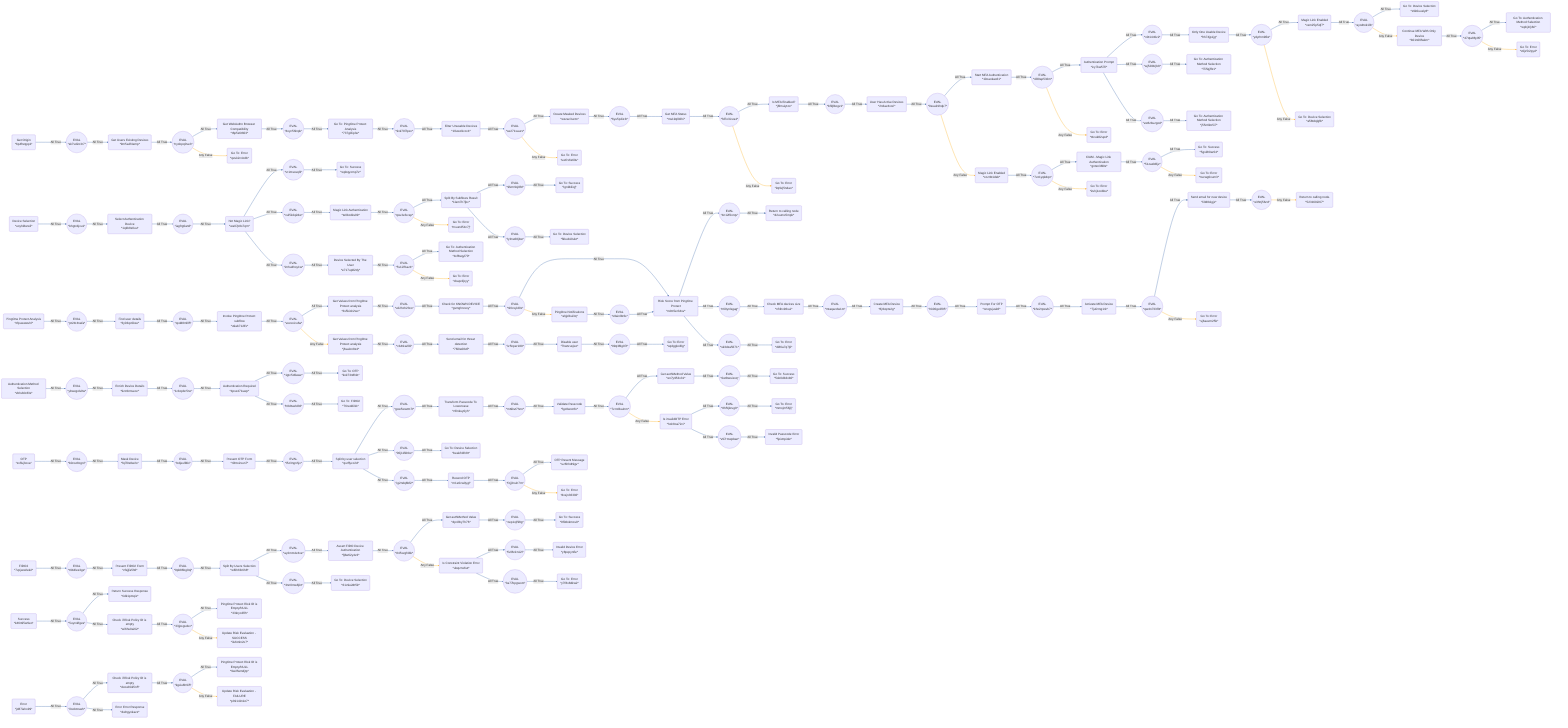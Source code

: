 flowchart LR
    6p4frzqpp1("Get Origin<br>*6p4frzqpp1*") -- All True --> sk7vd2o3r7(("EVAL<br>*sk7vd2o3r7*"))
    sk7vd2o3r7(("EVAL<br>*sk7vd2o3r7*")) -- All True --> 9m5a2f4emp("Get Users Existing Devices<br>*9m5a2f4emp*")
    9m5a2f4emp("Get Users Existing Devices<br>*9m5a2f4emp*") -- All True --> nydopq0ve3(("EVAL<br>*nydopq0ve3*"))
    nydopq0ve3(("EVAL<br>*nydopq0ve3*")) -- All True --> t6p5s6t603("Get WebAuthn Browser Compatibility<br>*t6p5s6t603*")
    t6p5s6t603("Get WebAuthn Browser Compatibility<br>*t6p5s6t603*") -- All True --> 4oyc5l9npk(("EVAL<br>*4oyc5l9npk*"))
    4oyc5l9npk(("EVAL<br>*4oyc5l9npk*")) -- All True --> 737gi6ip3e("Go To: PingOne Protect Analysis<br>*737gi6ip3e*")
    737gi6ip3e("Go To: PingOne Protect Analysis<br>*737gi6ip3e*") -- All True --> 9vk797lpxx(("EVAL<br>*9vk797lpxx*"))
    9vk797lpxx(("EVAL<br>*9vk797lpxx*")) -- All True --> 10uwd1ccc4("Filter Unusable Devices<br>*10uwd1ccc4*")
    10uwd1ccc4("Filter Unusable Devices<br>*10uwd1ccc4*") -- All True --> se271xaurx(("EVAL<br>*se271xaurx*"))
    se271xaurx(("EVAL<br>*se271xaurx*")) -- All True --> wzzac3ucto("Create Masked Devices<br>*wzzac3ucto*")
    wzzac3ucto("Create Masked Devices<br>*wzzac3ucto*") -- All True --> 6yu5p2iz3r(("EVAL<br>*6yu5p2iz3r*"))
    6yu5p2iz3r(("EVAL<br>*6yu5p2iz3r*")) -- All True --> ms19ql02hi("Get MFA Status<br>*ms19ql02hi*")
    ms19ql02hi("Get MFA Status<br>*ms19ql02hi*") -- All True --> fd7o3icva4(("EVAL<br>*fd7o3icva4*"))
    fd7o3icva4(("EVAL<br>*fd7o3icva4*")) -- All True --> j8lmuiytzs("Is MFA Enabled?<br>*j8lmuiytzs*")
    j8lmuiytzs("Is MFA Enabled?<br>*j8lmuiytzs*") -- All True --> bf9jlbogz1(("EVAL<br>*bf9jlbogz1*"))
    bf9jlbogz1(("EVAL<br>*bf9jlbogz1*")) -- All True --> 2n3az4vori("User Has Active Devices<br>*2n3az4vori*")
    2n3az4vori("User Has Active Devices<br>*2n3az4vori*") -- All True --> 0sua91hqk7(("EVAL<br>*0sua91hqk7*"))
    0sua91hqk7(("EVAL<br>*0sua91hqk7*")) -- All True --> 10oaokas61("Start MFA Authentication<br>*10oaokas61*")
    10oaokas61("Start MFA Authentication<br>*10oaokas61*") -- All True --> 4l39ap532m(("EVAL<br>*4l39ap532m*"))
    4l39ap532m(("EVAL<br>*4l39ap532m*")) -- All True --> icy7kw57ll("Authentication Prompt<br>*icy7kw57ll*")
    icy7kw57ll("Authentication Prompt<br>*icy7kw57ll*") -- All True --> v0t14r4lv2(("EVAL<br>*v0t14r4lv2*"))
    v0t14r4lv2(("EVAL<br>*v0t14r4lv2*")) -- All True --> frh74jp1jg("Only One Usable Device<br>*frh74jp1jg*")
    frh74jp1jg("Only One Usable Device<br>*frh74jp1jg*") -- All True --> ydyrhm9fkz(("EVAL<br>*ydyrhm9fkz*"))
    ydyrhm9fkz(("EVAL<br>*ydyrhm9fkz*")) -- All True --> xsm25p5qf7("Magic Link Enabled<br>*xsm25p5qf7*")
    xsm25p5qf7("Magic Link Enabled<br>*xsm25p5qf7*") -- All True --> ayodtok1lb(("EVAL<br>*ayodtok1lb*"))
    ayodtok1lb(("EVAL<br>*ayodtok1lb*")) -- All True --> x9k0uusly8("Go To: Device Selection<br>*x9k0uusly8*")
    ayodtok1lb(("EVAL<br>*ayodtok1lb*")) -- Any False --> b01n00fwkm("Continue MFA With Only Device<br>*b01n00fwkm*")
    b01n00fwkm("Continue MFA With Only Device<br>*b01n00fwkm*") -- All True --> 47qta86y95(("EVAL<br>*47qta86y95*"))
    47qta86y95(("EVAL<br>*47qta86y95*")) -- All True --> wphj1fy8ri("Go To: Authentication Method Selection<br>*wphj1fy8ri*")
    47qta86y95(("EVAL<br>*47qta86y95*")) -- Any False --> x0jx5r2pyd("Go To: Error<br>*x0jx5r2pyd*")
    ydyrhm9fkz(("EVAL<br>*ydyrhm9fkz*")) -- Any False --> a58tdqlgfb("Go To: Device Selection<br>*a58tdqlgfb*")
    icy7kw57ll("Authentication Prompt<br>*icy7kw57ll*") -- All True --> wj5284rjb8(("EVAL<br>*wj5284rjb8*"))
    wj5284rjb8(("EVAL<br>*wj5284rjb8*")) -- All True --> l7i5qjffz1("Go To: Authentication Method Selection<br>*l7i5qjffz1*")
    icy7kw57ll("Authentication Prompt<br>*icy7kw57ll*") -- All True --> vw8zbuzgod(("EVAL<br>*vw8zbuzgod*"))
    vw8zbuzgod(("EVAL<br>*vw8zbuzgod*")) -- All True --> j55n69o5i7("Go To: Authentication Method Selection<br>*j55n69o5i7*")
    4l39ap532m(("EVAL<br>*4l39ap532m*")) -- Any False --> t4cuk82upd("Go To: Error<br>*t4cuk82upd*")
    0sua91hqk7(("EVAL<br>*0sua91hqk7*")) -- Any False --> czzrbt1dsb("Magic Link Enabled<br>*czzrbt1dsb*")
    czzrbt1dsb("Magic Link Enabled<br>*czzrbt1dsb*") -- All True --> 7vz1yqkdqo(("EVAL<br>*7vz1yqkdqo*"))
    7vz1yqkdqo(("EVAL<br>*7vz1yqkdqo*")) -- All True --> gntsn38l9s("CIAM - Magic Link Authentication<br>*gntsn38l9s*")
    gntsn38l9s("CIAM - Magic Link Authentication<br>*gntsn38l9s*") -- All True --> 51zazld6jz(("EVAL<br>*51zazld6jz*"))
    51zazld6jz(("EVAL<br>*51zazld6jz*")) -- All True --> 5gs9h0ar04("Go To: Success <br>*5gs9h0ar04*")
    51zazld6jz(("EVAL<br>*51zazld6jz*")) -- Any False --> nvxwg0vum3("Go To: Error<br>*nvxwg0vum3*")
    7vz1yqkdqo(("EVAL<br>*7vz1yqkdqo*")) -- Any False --> 2uhj1oobbe("Go To: Error<br>*2uhj1oobbe*")
    fd7o3icva4(("EVAL<br>*fd7o3icva4*")) -- Any False --> 9q9zj5ndao("Go To: Error<br>*9q9zj5ndao*")
    se271xaurx(("EVAL<br>*se271xaurx*")) -- Any False --> uwfrx6s60u("Go To: Error<br>*uwfrx6s60u*")
    nydopq0ve3(("EVAL<br>*nydopq0ve3*")) -- Any False --> qzuk2c4cdb("Go To: Error<br>*qzuk2c4cdb*")
    uoyh9kzwil("Device Selection<br>*uoyh9kzwil*") -- All True --> bhgtvbjvu1(("EVAL<br>*bhgtvbjvu1*"))
    bhgtvbjvu1(("EVAL<br>*bhgtvbjvu1*")) -- All True --> 1qtib8s0uu("Select Authentication Device<br>*1qtib8s0uu*")
    1qtib8s0uu("Select Authentication Device<br>*1qtib8s0uu*") -- All True --> iagfrg0an6(("EVAL<br>*iagfrg0an6*"))
    iagfrg0an6(("EVAL<br>*iagfrg0an6*")) -- All True --> wa07p8s7qm("Not Magic Link?<br>*wa07p8s7qm*")
    wa07p8s7qm("Not Magic Link?<br>*wa07p8s7qm*") -- All True --> vr1msssq3l(("EVAL<br>*vr1msssq3l*"))
    vr1msssq3l(("EVAL<br>*vr1msssq3l*")) -- All True --> wpbqyomp7z("Go To: Success <br>*wpbqyomp7z*")
    wa07p8s7qm("Not Magic Link?<br>*wa07p8s7qm*") -- All True --> vul5k2q2dw(("EVAL<br>*vul5k2q2dw*"))
    vul5k2q2dw(("EVAL<br>*vul5k2q2dw*")) -- All True --> te0bcdks99("Magic Link Authentication<br>*te0bcdks99*")
    te0bcdks99("Magic Link Authentication<br>*te0bcdks99*") -- All True --> qsu3efxcsp(("EVAL<br>*qsu3efxcsp*"))
    qsu3efxcsp(("EVAL<br>*qsu3efxcsp*")) -- All True --> 1lam7h7jbc("Split By Subflows Result<br>*1lam7h7jbc*")
    1lam7h7jbc("Split By Subflows Result<br>*1lam7h7jbc*") -- All True --> 9fzm9oj8fd(("EVAL<br>*9fzm9oj8fd*"))
    9fzm9oj8fd(("EVAL<br>*9fzm9oj8fd*")) -- All True --> lgn9kliiqj("Go To: Success <br>*lgn9kliiqj*")
    1lam7h7jbc("Split By Subflows Result<br>*1lam7h7jbc*") -- All True --> lylme68jbw(("EVAL<br>*lylme68jbw*"))
    lylme68jbw(("EVAL<br>*lylme68jbw*")) -- All True --> fkkub10ukt("Go To: Device Selection<br>*fkkub10ukt*")
    qsu3efxcsp(("EVAL<br>*qsu3efxcsp*")) -- Any False --> muund54c7j("Go To: Error<br>*muund54c7j*")
    wa07p8s7qm("Not Magic Link?<br>*wa07p8s7qm*") -- All True --> imhudhsy1w(("EVAL<br>*imhudhsy1w*"))
    imhudhsy1w(("EVAL<br>*imhudhsy1w*")) -- All True --> e717up82dy("Device Selected By The User<br>*e717up82dy*")
    e717up82dy("Device Selected By The User<br>*e717up82dy*") -- All True --> 5v1i2f1az4(("EVAL<br>*5v1i2f1az4*"))
    5v1i2f1az4(("EVAL<br>*5v1i2f1az4*")) -- All True --> 4vf8sqyl70("Go To: Authentication Method Selection<br>*4vf8sqyl70*")
    5v1i2f1az4(("EVAL<br>*5v1i2f1az4*")) -- Any False --> cbapcifpyy("Go To: Error<br>*cbapcifpyy*")
    zfpuewwuhl("PingOne Protect Analysis<br>*zfpuewwuhl*") -- All True --> pt24r4nafa(("EVAL<br>*pt24r4nafa*"))
    pt24r4nafa(("EVAL<br>*pt24r4nafa*")) -- All True --> 3y03qc0kxe("Find user details<br>*3y03qc0kxe*")
    3y03qc0kxe("Find user details<br>*3y03qc0kxe*") -- All True --> qxdd8mlll5(("EVAL<br>*qxdd8mlll5*"))
    qxdd8mlll5(("EVAL<br>*qxdd8mlll5*")) -- All True --> u9ab712lfx("Invoke PingOne Protect subflow<br>*u9ab712lfx*")
    u9ab712lfx("Invoke PingOne Protect subflow<br>*u9ab712lfx*") -- All True --> vexxoicu6a(("EVAL<br>*vexxoicu6a*"))
    vexxoicu6a(("EVAL<br>*vexxoicu6a*")) -- All True --> 3s5kidc2wc("Get Values from PingOne Protect analysis<br>*3s5kidc2wc*")
    3s5kidc2wc("Get Values from PingOne Protect analysis<br>*3s5kidc2wc*") -- All True --> u22hch23vs(("EVAL<br>*u22hch23vs*"))
    u22hch23vs(("EVAL<br>*u22hch23vs*")) -- All True --> gsmghrxxoy("Check for KNOWN DEVICE<br>*gsmghrxxoy*")
    gsmghrxxoy("Check for KNOWN DEVICE<br>*gsmghrxxoy*") -- All True --> nl0cxyid0x(("EVAL<br>*nl0cxyid0x*"))
    nl0cxyid0x(("EVAL<br>*nl0cxyid0x*")) -- All True --> ndm5er34sv("Risk Score from PingOne Protect<br>*ndm5er34sv*")
    ndm5er34sv("Risk Score from PingOne Protect<br>*ndm5er34sv*") -- All True --> 4n12f0orqv(("EVAL<br>*4n12f0orqv*"))
    4n12f0orqv(("EVAL<br>*4n12f0orqv*")) -- All True --> d2uumx5mpk("Return to calling node<br>*d2uumx5mpk*")
    ndm5er34sv("Risk Score from PingOne Protect<br>*ndm5er34sv*") -- All True --> n69ynlsgag(("EVAL<br>*n69ynlsgag*"))
    n69ynlsgag(("EVAL<br>*n69ynlsgag*")) -- All True --> nf4hv96sui("Check MFA devices size<br>*nf4hv96sui*")
    nf4hv96sui("Check MFA devices size<br>*nf4hv96sui*") -- All True --> mtaqacdw1m(("EVAL<br>*mtaqacdw1m*"))
    mtaqacdw1m(("EVAL<br>*mtaqacdw1m*")) -- All True --> 8jrbqcts2g("Create MFA Device<br>*8jrbqcts2g*")
    8jrbqcts2g("Create MFA Device<br>*8jrbqcts2g*") -- All True --> hk00gx2f95(("EVAL<br>*hk00gx2f95*"))
    hk00gx2f95(("EVAL<br>*hk00gx2f95*")) -- All True --> onogvjusk6("Prompt For OTP<br>*onogvjusk6*")
    onogvjusk6("Prompt For OTP<br>*onogvjusk6*") -- All True --> kho2rpwvb7(("EVAL<br>*kho2rpwvb7*"))
    kho2rpwvb7(("EVAL<br>*kho2rpwvb7*")) -- All True --> 7jufzmg1rk("Activate MFA Device<br>*7jufzmg1rk*")
    7jufzmg1rk("Activate MFA Device<br>*7jufzmg1rk*") -- All True --> qw4n733f3t(("EVAL<br>*qw4n733f3t*"))
    qw4n733f3t(("EVAL<br>*qw4n733f3t*")) -- All True --> li0d8slgjx("Send email for new device<br>*li0d8slgjx*")
    li0d8slgjx("Send email for new device<br>*li0d8slgjx*") -- All True --> e3httj56zd(("EVAL<br>*e3httj56zd*"))
    e3httj56zd(("EVAL<br>*e3httj56zd*")) -- Any False --> 5231692i67("Return to calling node.<br>*5231692i67*")
    qw4n733f3t(("EVAL<br>*qw4n733f3t*")) -- Any False --> sj6aezm25b("Go To: Error<br>*sj6aezm25b*")
    ndm5er34sv("Risk Score from PingOne Protect<br>*ndm5er34sv*") -- All True --> sk3dza5671(("EVAL<br>*sk3dza5671*"))
    sk3dza5671(("EVAL<br>*sk3dza5671*")) -- All True --> di86a7q7j0("Go To: Error<br>*di86a7q7j0*")
    nl0cxyid0x(("EVAL<br>*nl0cxyid0x*")) -- Any False --> ahjplbui3q("PingOne Notifications<br>*ahjplbui3q*")
    ahjplbui3q("PingOne Notifications<br>*ahjplbui3q*") -- All True --> x8ainlbr6x(("EVAL<br>*x8ainlbr6x*"))
    x8ainlbr6x(("EVAL<br>*x8ainlbr6x*")) -- All True --> ndm5er34sv("Risk Score from PingOne Protect<br>*ndm5er34sv*")
    vexxoicu6a(("EVAL<br>*vexxoicu6a*")) -- Any False --> j6salon8z4("Get Values from PingOne Protect analysis<br>*j6salon8z4*")
    j6salon8z4("Get Values from PingOne Protect analysis<br>*j6salon8z4*") -- All True --> cb4rka2li0(("EVAL<br>*cb4rka2li0*"))
    cb4rka2li0(("EVAL<br>*cb4rka2li0*")) -- All True --> 78i0a08xfl("Send email for threat detection<br>*78i0a08xfl*")
    78i0a08xfl("Send email for threat detection<br>*78i0a08xfl*") -- All True --> iz5nper189(("EVAL<br>*iz5nper189*"))
    iz5nper189(("EVAL<br>*iz5nper189*")) -- All True --> 7hwtzuxjwc("Disable user<br>*7hwtzuxjwc*")
    7hwtzuxjwc("Disable user<br>*7hwtzuxjwc*") -- All True --> 99q38lg97t(("EVAL<br>*99q38lg97t*"))
    99q38lg97t(("EVAL<br>*99q38lg97t*")) -- All True --> sqdggkol0g("Go To: Error<br>*sqdggkol0g*")
    zbhvblc83s("Authentication Method Selection<br>*zbhvblc83s*") -- All True --> ybwxgols9w(("EVAL<br>*ybwxgols9w*"))
    ybwxgols9w(("EVAL<br>*ybwxgols9w*")) -- All True --> 9zctbmveoc("Enrich Device Details<br>*9zctbmveoc*")
    9zctbmveoc("Enrich Device Details<br>*9zctbmveoc*") -- All True --> 1cbcpbc5no(("EVAL<br>*1cbcpbc5no*"))
    1cbcpbc5no(("EVAL<br>*1cbcpbc5no*")) -- All True --> 4psx471uwp("Authentication Required<br>*4psx471uwp*")
    4psx471uwp("Authentication Required<br>*4psx471uwp*") -- All True --> 1gtc5d0awz(("EVAL<br>*1gtc5d0awz*"))
    1gtc5d0awz(("EVAL<br>*1gtc5d0awz*")) -- All True --> kok73n8hkt("Go To: OTP<br>*kok73n8hkt*")
    4psx471uwp("Authentication Required<br>*4psx471uwp*") -- All True --> h8dtvwld36(("EVAL<br>*h8dtvwld36*"))
    h8dtvwld36(("EVAL<br>*h8dtvwld36*")) -- All True --> 76reddil11("Go To: FIDO2<br>*76reddil11*")
    zxfluj3oxa("OTP<br>*zxfluj3oxa*") -- All True --> b0csz8cgnl(("EVAL<br>*b0csz8cgnl*"))
    b0csz8cgnl(("EVAL<br>*b0csz8cgnl*")) -- All True --> fq7l0s8w2s("Mask Device<br>*fq7l0s8w2s*")
    fq7l0s8w2s("Mask Device<br>*fq7l0s8w2s*") -- All True --> bdjeulfdki(("EVAL<br>*bdjeulfdki*"))
    bdjeulfdki(("EVAL<br>*bdjeulfdki*")) -- All True --> r0hto2xun7("Present OTP Form<br>*r0hto2xun7*")
    r0hto2xun7("Present OTP Form<br>*r0hto2xun7*") -- All True --> l5z3ngnhjv(("EVAL<br>*l5z3ngnhjv*"))
    l5z3ngnhjv(("EVAL<br>*l5z3ngnhjv*")) -- All True --> qurffyxc2d("Split by user selection <br>*qurffyxc2d*")
    qurffyxc2d("Split by user selection <br>*qurffyxc2d*") -- All True --> gsw5wwtm7t(("EVAL<br>*gsw5wwtm7t*"))
    gsw5wwtm7t(("EVAL<br>*gsw5wwtm7t*")) -- All True --> r6lnkuy0yh("Transform Passcode To Lowercase<br>*r6lnkuy0yh*")
    r6lnkuy0yh("Transform Passcode To Lowercase<br>*r6lnkuy0yh*") -- All True --> mt9kvt7hnn(("EVAL<br>*mt9kvt7hnn*"))
    mt9kvt7hnn(("EVAL<br>*mt9kvt7hnn*")) -- All True --> fgc8woctfo("Validate Passcode<br>*fgc8woctfo*")
    fgc8woctfo("Validate Passcode<br>*fgc8woctfo*") -- All True --> 7vrrd3uuhm(("EVAL<br>*7vrrd3uuhm*"))
    7vrrd3uuhm(("EVAL<br>*7vrrd3uuhm*")) -- All True --> en7y953x31("Get authMethod Value<br>*en7y953x31*")
    en7y953x31("Get authMethod Value<br>*en7y953x31*") -- All True --> 0w6twuixxq(("EVAL<br>*0w6twuixxq*"))
    0w6twuixxq(("EVAL<br>*0w6twuixxq*")) -- All True --> 5sb0db3vb0("Go To: Success <br>*5sb0db3vb0*")
    7vrrd3uuhm(("EVAL<br>*7vrrd3uuhm*")) -- Any False --> hdc8oa72ci("Is invalidOTP Error<br>*hdc8oa72ci*")
    hdc8oa72ci("Is invalidOTP Error<br>*hdc8oa72ci*") -- All True --> 8h5tjkrug9(("EVAL<br>*8h5tjkrug9*"))
    8h5tjkrug9(("EVAL<br>*8h5tjkrug9*")) -- All True --> mmojm56jlj("Go To: Error<br>*mmojm56jlj*")
    hdc8oa72ci("Is invalidOTP Error<br>*hdc8oa72ci*") -- All True --> v97rmwpban(("EVAL<br>*v97rmwpban*"))
    v97rmwpban(("EVAL<br>*v97rmwpban*")) -- All True --> 5pixttpidw("Invalid Passcode Error<br>*5pixttpidw*")
    qurffyxc2d("Split by user selection <br>*qurffyxc2d*") -- All True --> 00j11fkhbx(("EVAL<br>*00j11fkhbx*"))
    00j11fkhbx(("EVAL<br>*00j11fkhbx*")) -- All True --> beakf43h8t("Go To: Device Selection<br>*beakf43h8t*")
    qurffyxc2d("Split by user selection <br>*qurffyxc2d*") -- All True --> ig2ndq8bf2(("EVAL<br>*ig2ndq8bf2*"))
    ig2ndq8bf2(("EVAL<br>*ig2ndq8bf2*")) -- All True --> m1e0cw0ygl("Resend OTP<br>*m1e0cw0ygl*")
    m1e0cw0ygl("Resend OTP<br>*m1e0cw0ygl*") -- All True --> fzjj3nuh7m(("EVAL<br>*fzjj3nuh7m*"))
    fzjj3nuh7m(("EVAL<br>*fzjj3nuh7m*")) -- All True --> uz6hhdt9gv("OTP Resent Message<br>*uz6hhdt9gv*")
    fzjj3nuh7m(("EVAL<br>*fzjj3nuh7m*")) -- Any False --> dxsjn36392("Go To: Error<br>*dxsjn36392*")
    7vpjww2ek2("FIDO2<br>*7vpjww2ek2*") -- All True --> t04dles3gs(("EVAL<br>*t04dles3gs*"))
    t04dles3gs(("EVAL<br>*t04dles3gs*")) -- All True --> zfsjjfa5h6("Present FIDO2 Form <br>*zfsjjfa5h6*")
    zfsjjfa5h6("Present FIDO2 Form <br>*zfsjjfa5h6*") -- All True --> 9pb86bg0qi(("EVAL<br>*9pb86bg0qi*"))
    9pb86bg0qi(("EVAL<br>*9pb86bg0qi*")) -- All True --> wf0h6fo6h8("Split By Users Selection<br>*wf0h6fo6h8*")
    wf0h6fo6h8("Split By Users Selection<br>*wf0h6fo6h8*") -- All True --> ay2mm4z4xe(("EVAL<br>*ay2mm4z4xe*"))
    ay2mm4z4xe(("EVAL<br>*ay2mm4z4xe*")) -- All True --> fj8w62y4z3("Assert FIDO Device Authentication<br>*fj8w62y4z3*")
    fj8w62y4z3("Assert FIDO Device Authentication<br>*fj8w62y4z3*") -- All True --> 845xzgf4bk(("EVAL<br>*845xzgf4bk*"))
    845xzgf4bk(("EVAL<br>*845xzgf4bk*")) -- All True --> dp43hy7h76("Get authMethod Value<br>*dp43hy7h76*")
    dp43hy7h76("Get authMethod Value<br>*dp43hy7h76*") -- All True --> zep1ojf98g(("EVAL<br>*zep1ojf98g*"))
    zep1ojf98g(("EVAL<br>*zep1ojf98g*")) -- All True --> 9f0dokmcu9("Go To: Success <br>*9f0dokmcu9*")
    845xzgf4bk(("EVAL<br>*845xzgf4bk*")) -- Any False --> ulsqznx6ut("Is Constraint Violation Error<br>*ulsqznx6ut*")
    ulsqznx6ut("Is Constraint Violation Error<br>*ulsqznx6ut*") -- All True --> fu06ckn12l(("EVAL<br>*fu06ckn12l*"))
    fu06ckn12l(("EVAL<br>*fu06ckn12l*")) -- All True --> y8pxpynfle("Invalid Device Error<br>*y8pxpynfle*")
    ulsqznx6ut("Is Constraint Violation Error<br>*ulsqznx6ut*") -- All True --> 3a77bpgwom(("EVAL<br>*3a77bpgwom*"))
    3a77bpgwom(("EVAL<br>*3a77bpgwom*")) -- All True --> y7f8x8dkw2("Go To: Error<br>*y7f8x8dkw2*")
    wf0h6fo6h8("Split By Users Selection<br>*wf0h6fo6h8*") -- All True --> 3nn0mw8jkt(("EVAL<br>*3nn0mw8jkt*"))
    3nn0mw8jkt(("EVAL<br>*3nn0mw8jkt*")) -- All True --> 61c9e2dt59("Go To: Device Selection<br>*61c9e2dt59*")
    k46n95w9eo("Success <br>*k46n95w9eo*") -- All True --> 5uyrxkfgza(("EVAL<br>*5uyrxkfgza*"))
    5uyrxkfgza(("EVAL<br>*5uyrxkfgza*")) -- All True --> tidk1pmqix("Return Success Response<br>*tidk1pmqix*")
    5uyrxkfgza(("EVAL<br>*5uyrxkfgza*")) -- All True --> wi6hu0ai62("Check if Risk Policy ID is empty<br>*wi6hu0ai62*")
    wi6hu0ai62("Check if Risk Policy ID is empty<br>*wi6hu0ai62*") -- All True --> 33jpsgsdxv(("EVAL<br>*33jpsgsdxv*"))
    33jpsgsdxv(("EVAL<br>*33jpsgsdxv*")) -- All True --> 33kryo3flh("PingOne Protect Risk ID is Empty/NULL<br>*33kryo3flh*")
    33jpsgsdxv(("EVAL<br>*33jpsgsdxv*")) -- Any False --> ilu6o9n2x7("Update Risk Evaluation - SUCCESS<br>*ilu6o9n2x7*")
    jd87iaho99("Error<br>*jd87iaho99*") -- All True --> iloobtovwh(("EVAL<br>*iloobtovwh*"))
    iloobtovwh(("EVAL<br>*iloobtovwh*")) -- All True --> dxowhkk5n5("Check if Risk Policy ID is empty<br>*dxowhkk5n5*")
    dxowhkk5n5("Check if Risk Policy ID is empty<br>*dxowhkk5n5*") -- All True --> kgxiu8h9i5(("EVAL<br>*kgxiu8h9i5*"))
    kgxiu8h9i5(("EVAL<br>*kgxiu8h9i5*")) -- All True --> 9w2fwmdjtp("PingOne Protect Risk ID is Empty/NULL<br>*9w2fwmdjtp*")
    kgxiu8h9i5(("EVAL<br>*kgxiu8h9i5*")) -- Any False --> p3914imkz7("Update Risk Evaluation - FAILURE<br>*p3914imkz7*")
    iloobtovwh(("EVAL<br>*iloobtovwh*")) -- All True --> dwhgyxkavz("Error Error Response<br>*dwhgyxkavz*")

    linkStyle 0 stroke:#5F84BB,stroke-width:2px;
    linkStyle 1 stroke:#5F84BB,stroke-width:2px;
    linkStyle 2 stroke:#5F84BB,stroke-width:2px;
    linkStyle 3 stroke:#5F84BB,stroke-width:2px;
    linkStyle 4 stroke:#5F84BB,stroke-width:2px;
    linkStyle 5 stroke:#5F84BB,stroke-width:2px;
    linkStyle 6 stroke:#5F84BB,stroke-width:2px;
    linkStyle 7 stroke:#5F84BB,stroke-width:2px;
    linkStyle 8 stroke:#5F84BB,stroke-width:2px;
    linkStyle 9 stroke:#5F84BB,stroke-width:2px;
    linkStyle 10 stroke:#5F84BB,stroke-width:2px;
    linkStyle 11 stroke:#5F84BB,stroke-width:2px;
    linkStyle 12 stroke:#5F84BB,stroke-width:2px;
    linkStyle 13 stroke:#5F84BB,stroke-width:2px;
    linkStyle 14 stroke:#5F84BB,stroke-width:2px;
    linkStyle 15 stroke:#5F84BB,stroke-width:2px;
    linkStyle 16 stroke:#5F84BB,stroke-width:2px;
    linkStyle 17 stroke:#5F84BB,stroke-width:2px;
    linkStyle 18 stroke:#5F84BB,stroke-width:2px;
    linkStyle 19 stroke:#5F84BB,stroke-width:2px;
    linkStyle 20 stroke:#5F84BB,stroke-width:2px;
    linkStyle 21 stroke:#5F84BB,stroke-width:2px;
    linkStyle 22 stroke:#5F84BB,stroke-width:2px;
    linkStyle 23 stroke:#5F84BB,stroke-width:2px;
    linkStyle 24 stroke:#5F84BB,stroke-width:2px;
    linkStyle 25 stroke:#5F84BB,stroke-width:2px;
    linkStyle 26 stroke:#FCBC3E,stroke-width:2px;
    linkStyle 27 stroke:#5F84BB,stroke-width:2px;
    linkStyle 28 stroke:#5F84BB,stroke-width:2px;
    linkStyle 29 stroke:#FCBC3E,stroke-width:2px;
    linkStyle 30 stroke:#FCBC3E,stroke-width:2px;
    linkStyle 31 stroke:#5F84BB,stroke-width:2px;
    linkStyle 32 stroke:#5F84BB,stroke-width:2px;
    linkStyle 33 stroke:#5F84BB,stroke-width:2px;
    linkStyle 34 stroke:#5F84BB,stroke-width:2px;
    linkStyle 35 stroke:#FCBC3E,stroke-width:2px;
    linkStyle 36 stroke:#FCBC3E,stroke-width:2px;
    linkStyle 37 stroke:#5F84BB,stroke-width:2px;
    linkStyle 38 stroke:#5F84BB,stroke-width:2px;
    linkStyle 39 stroke:#5F84BB,stroke-width:2px;
    linkStyle 40 stroke:#5F84BB,stroke-width:2px;
    linkStyle 41 stroke:#FCBC3E,stroke-width:2px;
    linkStyle 42 stroke:#FCBC3E,stroke-width:2px;
    linkStyle 43 stroke:#FCBC3E,stroke-width:2px;
    linkStyle 44 stroke:#FCBC3E,stroke-width:2px;
    linkStyle 45 stroke:#FCBC3E,stroke-width:2px;
    linkStyle 46 stroke:#5F84BB,stroke-width:2px;
    linkStyle 47 stroke:#5F84BB,stroke-width:2px;
    linkStyle 48 stroke:#5F84BB,stroke-width:2px;
    linkStyle 49 stroke:#5F84BB,stroke-width:2px;
    linkStyle 50 stroke:#5F84BB,stroke-width:2px;
    linkStyle 51 stroke:#5F84BB,stroke-width:2px;
    linkStyle 52 stroke:#5F84BB,stroke-width:2px;
    linkStyle 53 stroke:#5F84BB,stroke-width:2px;
    linkStyle 54 stroke:#5F84BB,stroke-width:2px;
    linkStyle 55 stroke:#5F84BB,stroke-width:2px;
    linkStyle 56 stroke:#5F84BB,stroke-width:2px;
    linkStyle 57 stroke:#5F84BB,stroke-width:2px;
    linkStyle 58 stroke:#5F84BB,stroke-width:2px;
    linkStyle 59 stroke:#5F84BB,stroke-width:2px;
    linkStyle 60 stroke:#FCBC3E,stroke-width:2px;
    linkStyle 61 stroke:#5F84BB,stroke-width:2px;
    linkStyle 62 stroke:#5F84BB,stroke-width:2px;
    linkStyle 63 stroke:#5F84BB,stroke-width:2px;
    linkStyle 64 stroke:#5F84BB,stroke-width:2px;
    linkStyle 65 stroke:#FCBC3E,stroke-width:2px;
    linkStyle 66 stroke:#5F84BB,stroke-width:2px;
    linkStyle 67 stroke:#5F84BB,stroke-width:2px;
    linkStyle 68 stroke:#5F84BB,stroke-width:2px;
    linkStyle 69 stroke:#5F84BB,stroke-width:2px;
    linkStyle 70 stroke:#5F84BB,stroke-width:2px;
    linkStyle 71 stroke:#5F84BB,stroke-width:2px;
    linkStyle 72 stroke:#5F84BB,stroke-width:2px;
    linkStyle 73 stroke:#5F84BB,stroke-width:2px;
    linkStyle 74 stroke:#5F84BB,stroke-width:2px;
    linkStyle 75 stroke:#5F84BB,stroke-width:2px;
    linkStyle 76 stroke:#5F84BB,stroke-width:2px;
    linkStyle 77 stroke:#5F84BB,stroke-width:2px;
    linkStyle 78 stroke:#5F84BB,stroke-width:2px;
    linkStyle 79 stroke:#5F84BB,stroke-width:2px;
    linkStyle 80 stroke:#5F84BB,stroke-width:2px;
    linkStyle 81 stroke:#5F84BB,stroke-width:2px;
    linkStyle 82 stroke:#5F84BB,stroke-width:2px;
    linkStyle 83 stroke:#5F84BB,stroke-width:2px;
    linkStyle 84 stroke:#5F84BB,stroke-width:2px;
    linkStyle 85 stroke:#5F84BB,stroke-width:2px;
    linkStyle 86 stroke:#5F84BB,stroke-width:2px;
    linkStyle 87 stroke:#5F84BB,stroke-width:2px;
    linkStyle 88 stroke:#5F84BB,stroke-width:2px;
    linkStyle 89 stroke:#FCBC3E,stroke-width:2px;
    linkStyle 90 stroke:#FCBC3E,stroke-width:2px;
    linkStyle 91 stroke:#5F84BB,stroke-width:2px;
    linkStyle 92 stroke:#5F84BB,stroke-width:2px;
    linkStyle 93 stroke:#FCBC3E,stroke-width:2px;
    linkStyle 94 stroke:#5F84BB,stroke-width:2px;
    linkStyle 95 stroke:#5F84BB,stroke-width:2px;
    linkStyle 96 stroke:#FCBC3E,stroke-width:2px;
    linkStyle 97 stroke:#5F84BB,stroke-width:2px;
    linkStyle 98 stroke:#5F84BB,stroke-width:2px;
    linkStyle 99 stroke:#5F84BB,stroke-width:2px;
    linkStyle 100 stroke:#5F84BB,stroke-width:2px;
    linkStyle 101 stroke:#5F84BB,stroke-width:2px;
    linkStyle 102 stroke:#5F84BB,stroke-width:2px;
    linkStyle 103 stroke:#5F84BB,stroke-width:2px;
    linkStyle 104 stroke:#5F84BB,stroke-width:2px;
    linkStyle 105 stroke:#5F84BB,stroke-width:2px;
    linkStyle 106 stroke:#5F84BB,stroke-width:2px;
    linkStyle 107 stroke:#5F84BB,stroke-width:2px;
    linkStyle 108 stroke:#5F84BB,stroke-width:2px;
    linkStyle 109 stroke:#5F84BB,stroke-width:2px;
    linkStyle 110 stroke:#5F84BB,stroke-width:2px;
    linkStyle 111 stroke:#5F84BB,stroke-width:2px;
    linkStyle 112 stroke:#5F84BB,stroke-width:2px;
    linkStyle 113 stroke:#5F84BB,stroke-width:2px;
    linkStyle 114 stroke:#5F84BB,stroke-width:2px;
    linkStyle 115 stroke:#5F84BB,stroke-width:2px;
    linkStyle 116 stroke:#5F84BB,stroke-width:2px;
    linkStyle 117 stroke:#5F84BB,stroke-width:2px;
    linkStyle 118 stroke:#5F84BB,stroke-width:2px;
    linkStyle 119 stroke:#5F84BB,stroke-width:2px;
    linkStyle 120 stroke:#5F84BB,stroke-width:2px;
    linkStyle 121 stroke:#5F84BB,stroke-width:2px;
    linkStyle 122 stroke:#5F84BB,stroke-width:2px;
    linkStyle 123 stroke:#5F84BB,stroke-width:2px;
    linkStyle 124 stroke:#5F84BB,stroke-width:2px;
    linkStyle 125 stroke:#FCBC3E,stroke-width:2px;
    linkStyle 126 stroke:#5F84BB,stroke-width:2px;
    linkStyle 127 stroke:#5F84BB,stroke-width:2px;
    linkStyle 128 stroke:#5F84BB,stroke-width:2px;
    linkStyle 129 stroke:#5F84BB,stroke-width:2px;
    linkStyle 130 stroke:#5F84BB,stroke-width:2px;
    linkStyle 131 stroke:#5F84BB,stroke-width:2px;
    linkStyle 132 stroke:#5F84BB,stroke-width:2px;
    linkStyle 133 stroke:#5F84BB,stroke-width:2px;
    linkStyle 134 stroke:#5F84BB,stroke-width:2px;
    linkStyle 135 stroke:#5F84BB,stroke-width:2px;
    linkStyle 136 stroke:#FCBC3E,stroke-width:2px;
    linkStyle 137 stroke:#5F84BB,stroke-width:2px;
    linkStyle 138 stroke:#5F84BB,stroke-width:2px;
    linkStyle 139 stroke:#5F84BB,stroke-width:2px;
    linkStyle 140 stroke:#5F84BB,stroke-width:2px;
    linkStyle 141 stroke:#5F84BB,stroke-width:2px;
    linkStyle 142 stroke:#5F84BB,stroke-width:2px;
    linkStyle 143 stroke:#5F84BB,stroke-width:2px;
    linkStyle 144 stroke:#5F84BB,stroke-width:2px;
    linkStyle 145 stroke:#5F84BB,stroke-width:2px;
    linkStyle 146 stroke:#5F84BB,stroke-width:2px;
    linkStyle 147 stroke:#FCBC3E,stroke-width:2px;
    linkStyle 148 stroke:#5F84BB,stroke-width:2px;
    linkStyle 149 stroke:#5F84BB,stroke-width:2px;
    linkStyle 150 stroke:#5F84BB,stroke-width:2px;
    linkStyle 151 stroke:#5F84BB,stroke-width:2px;
    linkStyle 152 stroke:#5F84BB,stroke-width:2px;
    linkStyle 153 stroke:#5F84BB,stroke-width:2px;
    linkStyle 154 stroke:#5F84BB,stroke-width:2px;
    linkStyle 155 stroke:#5F84BB,stroke-width:2px;
    linkStyle 156 stroke:#5F84BB,stroke-width:2px;
    linkStyle 157 stroke:#5F84BB,stroke-width:2px;
    linkStyle 158 stroke:#5F84BB,stroke-width:2px;
    linkStyle 159 stroke:#FCBC3E,stroke-width:2px;
    linkStyle 160 stroke:#5F84BB,stroke-width:2px;
    linkStyle 161 stroke:#5F84BB,stroke-width:2px;
    linkStyle 162 stroke:#5F84BB,stroke-width:2px;
    linkStyle 163 stroke:#5F84BB,stroke-width:2px;
    linkStyle 164 stroke:#FCBC3E,stroke-width:2px;
    linkStyle 165 stroke:#5F84BB,stroke-width:2px;